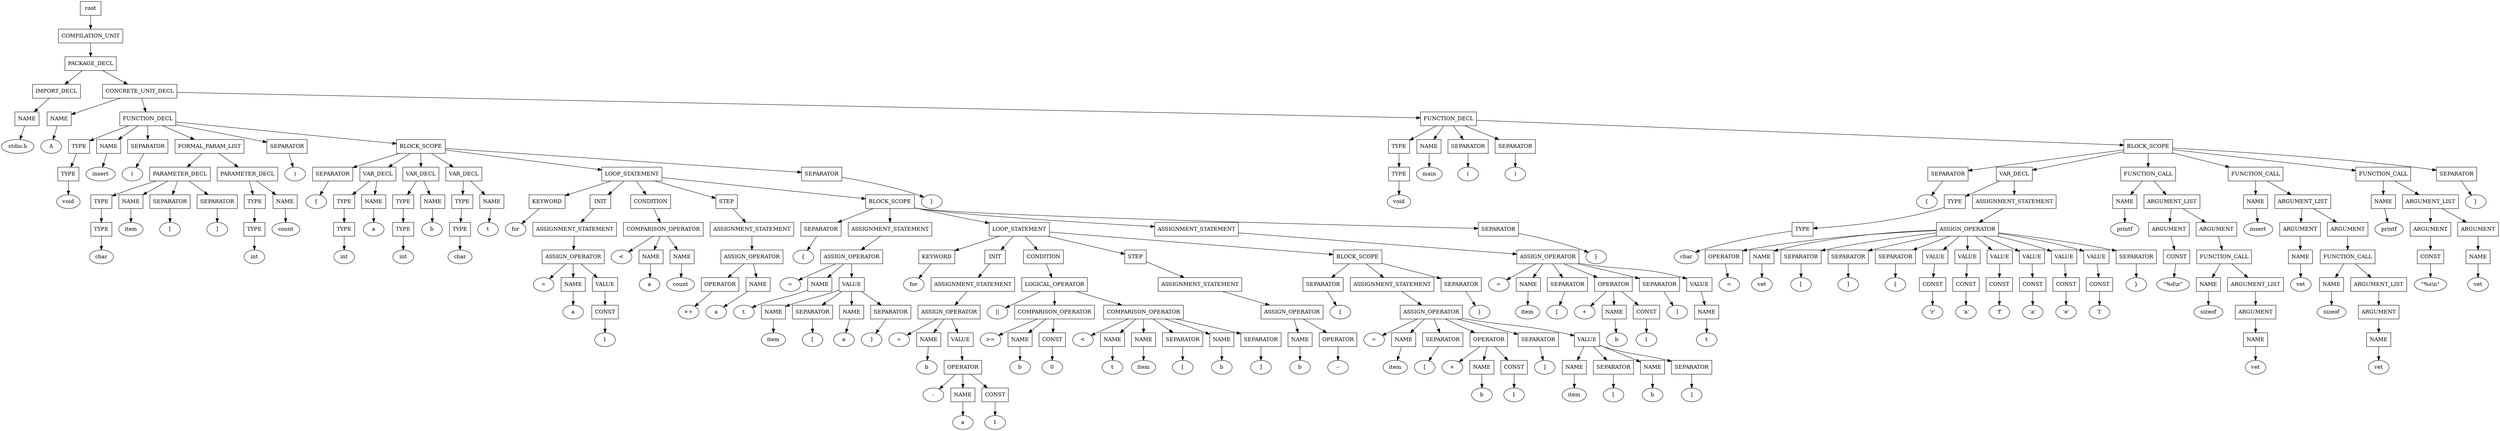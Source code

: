 digraph G {
	splines="TRUE";
	n_0 [label="root", shape="rectangle"]
	n_0 -> n_1
	n_1 [label="COMPILATION_UNIT", shape="rectangle"]
	n_1 -> n_2
	n_2 [label="PACKAGE_DECL", shape="rectangle"]
	n_2 -> n_3
	n_3 [label="IMPORT_DECL", shape="rectangle"]
	n_3 -> n_5
	n_5 [label="NAME", shape="rectangle"]
	n_5 -> n_9
	n_9 [label="stdio.h", shape="ellipse"]
	n_2 -> n_4
	n_4 [label="CONCRETE_UNIT_DECL", shape="rectangle"]
	n_4 -> n_6
	n_6 [label="NAME", shape="rectangle"]
	n_6 -> n_10
	n_10 [label="A", shape="ellipse"]
	n_4 -> n_7
	n_7 [label="FUNCTION_DECL", shape="rectangle"]
	n_7 -> n_11
	n_11 [label="TYPE", shape="rectangle"]
	n_11 -> n_22
	n_22 [label="TYPE", shape="rectangle"]
	n_22 -> n_44
	n_44 [label="void", shape="ellipse"]
	n_7 -> n_12
	n_12 [label="NAME", shape="rectangle"]
	n_12 -> n_23
	n_23 [label="insert", shape="ellipse"]
	n_7 -> n_13
	n_13 [label="SEPARATOR", shape="rectangle"]
	n_13 -> n_24
	n_24 [label="(", shape="ellipse"]
	n_7 -> n_14
	n_14 [label="FORMAL_PARAM_LIST", shape="rectangle"]
	n_14 -> n_25
	n_25 [label="PARAMETER_DECL", shape="rectangle"]
	n_25 -> n_45
	n_45 [label="TYPE", shape="rectangle"]
	n_45 -> n_75
	n_75 [label="TYPE", shape="rectangle"]
	n_75 -> n_107
	n_107 [label="char", shape="ellipse"]
	n_25 -> n_46
	n_46 [label="NAME", shape="rectangle"]
	n_46 -> n_76
	n_76 [label="item", shape="ellipse"]
	n_25 -> n_47
	n_47 [label="SEPARATOR", shape="rectangle"]
	n_47 -> n_77
	n_77 [label="[", shape="ellipse"]
	n_25 -> n_48
	n_48 [label="SEPARATOR", shape="rectangle"]
	n_48 -> n_78
	n_78 [label="]", shape="ellipse"]
	n_14 -> n_26
	n_26 [label="PARAMETER_DECL", shape="rectangle"]
	n_26 -> n_49
	n_49 [label="TYPE", shape="rectangle"]
	n_49 -> n_79
	n_79 [label="TYPE", shape="rectangle"]
	n_79 -> n_108
	n_108 [label="int", shape="ellipse"]
	n_26 -> n_50
	n_50 [label="NAME", shape="rectangle"]
	n_50 -> n_80
	n_80 [label="count", shape="ellipse"]
	n_7 -> n_15
	n_15 [label="SEPARATOR", shape="rectangle"]
	n_15 -> n_27
	n_27 [label=")", shape="ellipse"]
	n_7 -> n_16
	n_16 [label="BLOCK_SCOPE", shape="rectangle"]
	n_16 -> n_28
	n_28 [label="SEPARATOR", shape="rectangle"]
	n_28 -> n_51
	n_51 [label="{", shape="ellipse"]
	n_16 -> n_29
	n_29 [label="VAR_DECL", shape="rectangle"]
	n_29 -> n_52
	n_52 [label="TYPE", shape="rectangle"]
	n_52 -> n_81
	n_81 [label="TYPE", shape="rectangle"]
	n_81 -> n_109
	n_109 [label="int", shape="ellipse"]
	n_29 -> n_53
	n_53 [label="NAME", shape="rectangle"]
	n_53 -> n_82
	n_82 [label="a", shape="ellipse"]
	n_16 -> n_30
	n_30 [label="VAR_DECL", shape="rectangle"]
	n_30 -> n_54
	n_54 [label="TYPE", shape="rectangle"]
	n_54 -> n_83
	n_83 [label="TYPE", shape="rectangle"]
	n_83 -> n_110
	n_110 [label="int", shape="ellipse"]
	n_30 -> n_55
	n_55 [label="NAME", shape="rectangle"]
	n_55 -> n_84
	n_84 [label="b", shape="ellipse"]
	n_16 -> n_31
	n_31 [label="VAR_DECL", shape="rectangle"]
	n_31 -> n_56
	n_56 [label="TYPE", shape="rectangle"]
	n_56 -> n_85
	n_85 [label="TYPE", shape="rectangle"]
	n_85 -> n_111
	n_111 [label="char", shape="ellipse"]
	n_31 -> n_57
	n_57 [label="NAME", shape="rectangle"]
	n_57 -> n_86
	n_86 [label="t", shape="ellipse"]
	n_16 -> n_32
	n_32 [label="LOOP_STATEMENT", shape="rectangle"]
	n_32 -> n_58
	n_58 [label="KEYWORD", shape="rectangle"]
	n_58 -> n_87
	n_87 [label="for", shape="ellipse"]
	n_32 -> n_59
	n_59 [label="INIT", shape="rectangle"]
	n_59 -> n_88
	n_88 [label="ASSIGNMENT_STATEMENT", shape="rectangle"]
	n_88 -> n_112
	n_112 [label="ASSIGN_OPERATOR", shape="rectangle"]
	n_112 -> n_145
	n_145 [label="=", shape="ellipse"]
	n_112 -> n_146
	n_146 [label="NAME", shape="rectangle"]
	n_146 -> n_188
	n_188 [label="a", shape="ellipse"]
	n_112 -> n_147
	n_147 [label="VALUE", shape="rectangle"]
	n_147 -> n_189
	n_189 [label="CONST", shape="rectangle"]
	n_189 -> n_222
	n_222 [label="1", shape="ellipse"]
	n_32 -> n_60
	n_60 [label="CONDITION", shape="rectangle"]
	n_60 -> n_89
	n_89 [label="COMPARISON_OPERATOR", shape="rectangle"]
	n_89 -> n_113
	n_113 [label="&#60;", shape="ellipse"]
	n_89 -> n_114
	n_114 [label="NAME", shape="rectangle"]
	n_114 -> n_148
	n_148 [label="a", shape="ellipse"]
	n_89 -> n_115
	n_115 [label="NAME", shape="rectangle"]
	n_115 -> n_149
	n_149 [label="count", shape="ellipse"]
	n_32 -> n_61
	n_61 [label="STEP", shape="rectangle"]
	n_61 -> n_90
	n_90 [label="ASSIGNMENT_STATEMENT", shape="rectangle"]
	n_90 -> n_116
	n_116 [label="ASSIGN_OPERATOR", shape="rectangle"]
	n_116 -> n_150
	n_150 [label="OPERATOR", shape="rectangle"]
	n_150 -> n_190
	n_190 [label="++", shape="ellipse"]
	n_116 -> n_151
	n_151 [label="NAME", shape="rectangle"]
	n_151 -> n_191
	n_191 [label="a", shape="ellipse"]
	n_32 -> n_62
	n_62 [label="BLOCK_SCOPE", shape="rectangle"]
	n_62 -> n_91
	n_91 [label="SEPARATOR", shape="rectangle"]
	n_91 -> n_117
	n_117 [label="{", shape="ellipse"]
	n_62 -> n_92
	n_92 [label="ASSIGNMENT_STATEMENT", shape="rectangle"]
	n_92 -> n_118
	n_118 [label="ASSIGN_OPERATOR", shape="rectangle"]
	n_118 -> n_152
	n_152 [label="=", shape="ellipse"]
	n_118 -> n_153
	n_153 [label="NAME", shape="rectangle"]
	n_153 -> n_192
	n_192 [label="t", shape="ellipse"]
	n_118 -> n_154
	n_154 [label="VALUE", shape="rectangle"]
	n_154 -> n_193
	n_193 [label="NAME", shape="rectangle"]
	n_193 -> n_223
	n_223 [label="item", shape="ellipse"]
	n_154 -> n_194
	n_194 [label="SEPARATOR", shape="rectangle"]
	n_194 -> n_224
	n_224 [label="[", shape="ellipse"]
	n_154 -> n_195
	n_195 [label="NAME", shape="rectangle"]
	n_195 -> n_225
	n_225 [label="a", shape="ellipse"]
	n_154 -> n_196
	n_196 [label="SEPARATOR", shape="rectangle"]
	n_196 -> n_226
	n_226 [label="]", shape="ellipse"]
	n_62 -> n_93
	n_93 [label="LOOP_STATEMENT", shape="rectangle"]
	n_93 -> n_119
	n_119 [label="KEYWORD", shape="rectangle"]
	n_119 -> n_155
	n_155 [label="for", shape="ellipse"]
	n_93 -> n_120
	n_120 [label="INIT", shape="rectangle"]
	n_120 -> n_156
	n_156 [label="ASSIGNMENT_STATEMENT", shape="rectangle"]
	n_156 -> n_197
	n_197 [label="ASSIGN_OPERATOR", shape="rectangle"]
	n_197 -> n_227
	n_227 [label="=", shape="ellipse"]
	n_197 -> n_228
	n_228 [label="NAME", shape="rectangle"]
	n_228 -> n_252
	n_252 [label="b", shape="ellipse"]
	n_197 -> n_229
	n_229 [label="VALUE", shape="rectangle"]
	n_229 -> n_253
	n_253 [label="OPERATOR", shape="rectangle"]
	n_253 -> n_275
	n_275 [label="-", shape="ellipse"]
	n_253 -> n_276
	n_276 [label="NAME", shape="rectangle"]
	n_276 -> n_284
	n_284 [label="a", shape="ellipse"]
	n_253 -> n_277
	n_277 [label="CONST", shape="rectangle"]
	n_277 -> n_285
	n_285 [label="1", shape="ellipse"]
	n_93 -> n_121
	n_121 [label="CONDITION", shape="rectangle"]
	n_121 -> n_157
	n_157 [label="LOGICAL_OPERATOR", shape="rectangle"]
	n_157 -> n_198
	n_198 [label="||", shape="ellipse"]
	n_157 -> n_199
	n_199 [label="COMPARISON_OPERATOR", shape="rectangle"]
	n_199 -> n_230
	n_230 [label=">=", shape="ellipse"]
	n_199 -> n_231
	n_231 [label="NAME", shape="rectangle"]
	n_231 -> n_254
	n_254 [label="b", shape="ellipse"]
	n_199 -> n_232
	n_232 [label="CONST", shape="rectangle"]
	n_232 -> n_255
	n_255 [label="0", shape="ellipse"]
	n_157 -> n_200
	n_200 [label="COMPARISON_OPERATOR", shape="rectangle"]
	n_200 -> n_233
	n_233 [label="&#60;", shape="ellipse"]
	n_200 -> n_234
	n_234 [label="NAME", shape="rectangle"]
	n_234 -> n_256
	n_256 [label="t", shape="ellipse"]
	n_200 -> n_235
	n_235 [label="NAME", shape="rectangle"]
	n_235 -> n_257
	n_257 [label="item", shape="ellipse"]
	n_200 -> n_236
	n_236 [label="SEPARATOR", shape="rectangle"]
	n_236 -> n_258
	n_258 [label="[", shape="ellipse"]
	n_200 -> n_237
	n_237 [label="NAME", shape="rectangle"]
	n_237 -> n_259
	n_259 [label="b", shape="ellipse"]
	n_200 -> n_238
	n_238 [label="SEPARATOR", shape="rectangle"]
	n_238 -> n_260
	n_260 [label="]", shape="ellipse"]
	n_93 -> n_122
	n_122 [label="STEP", shape="rectangle"]
	n_122 -> n_158
	n_158 [label="ASSIGNMENT_STATEMENT", shape="rectangle"]
	n_158 -> n_201
	n_201 [label="ASSIGN_OPERATOR", shape="rectangle"]
	n_201 -> n_239
	n_239 [label="NAME", shape="rectangle"]
	n_239 -> n_261
	n_261 [label="b", shape="ellipse"]
	n_201 -> n_240
	n_240 [label="OPERATOR", shape="rectangle"]
	n_240 -> n_262
	n_262 [label="--", shape="ellipse"]
	n_93 -> n_123
	n_123 [label="BLOCK_SCOPE", shape="rectangle"]
	n_123 -> n_159
	n_159 [label="SEPARATOR", shape="rectangle"]
	n_159 -> n_202
	n_202 [label="{", shape="ellipse"]
	n_123 -> n_160
	n_160 [label="ASSIGNMENT_STATEMENT", shape="rectangle"]
	n_160 -> n_203
	n_203 [label="ASSIGN_OPERATOR", shape="rectangle"]
	n_203 -> n_241
	n_241 [label="=", shape="ellipse"]
	n_203 -> n_242
	n_242 [label="NAME", shape="rectangle"]
	n_242 -> n_263
	n_263 [label="item", shape="ellipse"]
	n_203 -> n_243
	n_243 [label="SEPARATOR", shape="rectangle"]
	n_243 -> n_264
	n_264 [label="[", shape="ellipse"]
	n_203 -> n_244
	n_244 [label="OPERATOR", shape="rectangle"]
	n_244 -> n_265
	n_265 [label="+", shape="ellipse"]
	n_244 -> n_266
	n_266 [label="NAME", shape="rectangle"]
	n_266 -> n_278
	n_278 [label="b", shape="ellipse"]
	n_244 -> n_267
	n_267 [label="CONST", shape="rectangle"]
	n_267 -> n_279
	n_279 [label="1", shape="ellipse"]
	n_203 -> n_245
	n_245 [label="SEPARATOR", shape="rectangle"]
	n_245 -> n_268
	n_268 [label="]", shape="ellipse"]
	n_203 -> n_246
	n_246 [label="VALUE", shape="rectangle"]
	n_246 -> n_269
	n_269 [label="NAME", shape="rectangle"]
	n_269 -> n_280
	n_280 [label="item", shape="ellipse"]
	n_246 -> n_270
	n_270 [label="SEPARATOR", shape="rectangle"]
	n_270 -> n_281
	n_281 [label="[", shape="ellipse"]
	n_246 -> n_271
	n_271 [label="NAME", shape="rectangle"]
	n_271 -> n_282
	n_282 [label="b", shape="ellipse"]
	n_246 -> n_272
	n_272 [label="SEPARATOR", shape="rectangle"]
	n_272 -> n_283
	n_283 [label="]", shape="ellipse"]
	n_123 -> n_161
	n_161 [label="SEPARATOR", shape="rectangle"]
	n_161 -> n_204
	n_204 [label="}", shape="ellipse"]
	n_62 -> n_94
	n_94 [label="ASSIGNMENT_STATEMENT", shape="rectangle"]
	n_94 -> n_124
	n_124 [label="ASSIGN_OPERATOR", shape="rectangle"]
	n_124 -> n_162
	n_162 [label="=", shape="ellipse"]
	n_124 -> n_163
	n_163 [label="NAME", shape="rectangle"]
	n_163 -> n_205
	n_205 [label="item", shape="ellipse"]
	n_124 -> n_164
	n_164 [label="SEPARATOR", shape="rectangle"]
	n_164 -> n_206
	n_206 [label="[", shape="ellipse"]
	n_124 -> n_165
	n_165 [label="OPERATOR", shape="rectangle"]
	n_165 -> n_207
	n_207 [label="+", shape="ellipse"]
	n_165 -> n_208
	n_208 [label="NAME", shape="rectangle"]
	n_208 -> n_247
	n_247 [label="b", shape="ellipse"]
	n_165 -> n_209
	n_209 [label="CONST", shape="rectangle"]
	n_209 -> n_248
	n_248 [label="1", shape="ellipse"]
	n_124 -> n_166
	n_166 [label="SEPARATOR", shape="rectangle"]
	n_166 -> n_210
	n_210 [label="]", shape="ellipse"]
	n_124 -> n_167
	n_167 [label="VALUE", shape="rectangle"]
	n_167 -> n_211
	n_211 [label="NAME", shape="rectangle"]
	n_211 -> n_249
	n_249 [label="t", shape="ellipse"]
	n_62 -> n_95
	n_95 [label="SEPARATOR", shape="rectangle"]
	n_95 -> n_125
	n_125 [label="}", shape="ellipse"]
	n_16 -> n_33
	n_33 [label="SEPARATOR", shape="rectangle"]
	n_33 -> n_63
	n_63 [label="}", shape="ellipse"]
	n_4 -> n_8
	n_8 [label="FUNCTION_DECL", shape="rectangle"]
	n_8 -> n_17
	n_17 [label="TYPE", shape="rectangle"]
	n_17 -> n_34
	n_34 [label="TYPE", shape="rectangle"]
	n_34 -> n_64
	n_64 [label="void", shape="ellipse"]
	n_8 -> n_18
	n_18 [label="NAME", shape="rectangle"]
	n_18 -> n_35
	n_35 [label="main", shape="ellipse"]
	n_8 -> n_19
	n_19 [label="SEPARATOR", shape="rectangle"]
	n_19 -> n_36
	n_36 [label="(", shape="ellipse"]
	n_8 -> n_20
	n_20 [label="SEPARATOR", shape="rectangle"]
	n_20 -> n_37
	n_37 [label=")", shape="ellipse"]
	n_8 -> n_21
	n_21 [label="BLOCK_SCOPE", shape="rectangle"]
	n_21 -> n_38
	n_38 [label="SEPARATOR", shape="rectangle"]
	n_38 -> n_65
	n_65 [label="{", shape="ellipse"]
	n_21 -> n_39
	n_39 [label="VAR_DECL", shape="rectangle"]
	n_39 -> n_66
	n_66 [label="TYPE", shape="rectangle"]
	n_66 -> n_96
	n_96 [label="TYPE", shape="rectangle"]
	n_96 -> n_126
	n_126 [label="char", shape="ellipse"]
	n_39 -> n_67
	n_67 [label="ASSIGNMENT_STATEMENT", shape="rectangle"]
	n_67 -> n_97
	n_97 [label="ASSIGN_OPERATOR", shape="rectangle"]
	n_97 -> n_127
	n_127 [label="OPERATOR", shape="rectangle"]
	n_127 -> n_168
	n_168 [label="=", shape="ellipse"]
	n_97 -> n_128
	n_128 [label="NAME", shape="rectangle"]
	n_128 -> n_169
	n_169 [label="vet", shape="ellipse"]
	n_97 -> n_129
	n_129 [label="SEPARATOR", shape="rectangle"]
	n_129 -> n_170
	n_170 [label="[", shape="ellipse"]
	n_97 -> n_130
	n_130 [label="SEPARATOR", shape="rectangle"]
	n_130 -> n_171
	n_171 [label="]", shape="ellipse"]
	n_97 -> n_131
	n_131 [label="SEPARATOR", shape="rectangle"]
	n_131 -> n_172
	n_172 [label="{", shape="ellipse"]
	n_97 -> n_132
	n_132 [label="VALUE", shape="rectangle"]
	n_132 -> n_173
	n_173 [label="CONST", shape="rectangle"]
	n_173 -> n_212
	n_212 [label="'r'", shape="ellipse"]
	n_97 -> n_133
	n_133 [label="VALUE", shape="rectangle"]
	n_133 -> n_174
	n_174 [label="CONST", shape="rectangle"]
	n_174 -> n_213
	n_213 [label="'a'", shape="ellipse"]
	n_97 -> n_134
	n_134 [label="VALUE", shape="rectangle"]
	n_134 -> n_175
	n_175 [label="CONST", shape="rectangle"]
	n_175 -> n_214
	n_214 [label="'f'", shape="ellipse"]
	n_97 -> n_135
	n_135 [label="VALUE", shape="rectangle"]
	n_135 -> n_176
	n_176 [label="CONST", shape="rectangle"]
	n_176 -> n_215
	n_215 [label="'a'", shape="ellipse"]
	n_97 -> n_136
	n_136 [label="VALUE", shape="rectangle"]
	n_136 -> n_177
	n_177 [label="CONST", shape="rectangle"]
	n_177 -> n_216
	n_216 [label="'e'", shape="ellipse"]
	n_97 -> n_137
	n_137 [label="VALUE", shape="rectangle"]
	n_137 -> n_178
	n_178 [label="CONST", shape="rectangle"]
	n_178 -> n_217
	n_217 [label="'l'", shape="ellipse"]
	n_97 -> n_138
	n_138 [label="SEPARATOR", shape="rectangle"]
	n_138 -> n_179
	n_179 [label="}", shape="ellipse"]
	n_21 -> n_40
	n_40 [label="FUNCTION_CALL", shape="rectangle"]
	n_40 -> n_68
	n_68 [label="NAME", shape="rectangle"]
	n_68 -> n_98
	n_98 [label="printf", shape="ellipse"]
	n_40 -> n_69
	n_69 [label="ARGUMENT_LIST", shape="rectangle"]
	n_69 -> n_99
	n_99 [label="ARGUMENT", shape="rectangle"]
	n_99 -> n_139
	n_139 [label="CONST", shape="rectangle"]
	n_139 -> n_180
	n_180 [label="\"%d\\n\"", shape="ellipse"]
	n_69 -> n_100
	n_100 [label="ARGUMENT", shape="rectangle"]
	n_100 -> n_140
	n_140 [label="FUNCTION_CALL", shape="rectangle"]
	n_140 -> n_181
	n_181 [label="NAME", shape="rectangle"]
	n_181 -> n_218
	n_218 [label="sizeof", shape="ellipse"]
	n_140 -> n_182
	n_182 [label="ARGUMENT_LIST", shape="rectangle"]
	n_182 -> n_219
	n_219 [label="ARGUMENT", shape="rectangle"]
	n_219 -> n_250
	n_250 [label="NAME", shape="rectangle"]
	n_250 -> n_273
	n_273 [label="vet", shape="ellipse"]
	n_21 -> n_41
	n_41 [label="FUNCTION_CALL", shape="rectangle"]
	n_41 -> n_70
	n_70 [label="NAME", shape="rectangle"]
	n_70 -> n_101
	n_101 [label="insert", shape="ellipse"]
	n_41 -> n_71
	n_71 [label="ARGUMENT_LIST", shape="rectangle"]
	n_71 -> n_102
	n_102 [label="ARGUMENT", shape="rectangle"]
	n_102 -> n_141
	n_141 [label="NAME", shape="rectangle"]
	n_141 -> n_183
	n_183 [label="vet", shape="ellipse"]
	n_71 -> n_103
	n_103 [label="ARGUMENT", shape="rectangle"]
	n_103 -> n_142
	n_142 [label="FUNCTION_CALL", shape="rectangle"]
	n_142 -> n_184
	n_184 [label="NAME", shape="rectangle"]
	n_184 -> n_220
	n_220 [label="sizeof", shape="ellipse"]
	n_142 -> n_185
	n_185 [label="ARGUMENT_LIST", shape="rectangle"]
	n_185 -> n_221
	n_221 [label="ARGUMENT", shape="rectangle"]
	n_221 -> n_251
	n_251 [label="NAME", shape="rectangle"]
	n_251 -> n_274
	n_274 [label="vet", shape="ellipse"]
	n_21 -> n_42
	n_42 [label="FUNCTION_CALL", shape="rectangle"]
	n_42 -> n_72
	n_72 [label="NAME", shape="rectangle"]
	n_72 -> n_104
	n_104 [label="printf", shape="ellipse"]
	n_42 -> n_73
	n_73 [label="ARGUMENT_LIST", shape="rectangle"]
	n_73 -> n_105
	n_105 [label="ARGUMENT", shape="rectangle"]
	n_105 -> n_143
	n_143 [label="CONST", shape="rectangle"]
	n_143 -> n_186
	n_186 [label="\"%s\\n\"", shape="ellipse"]
	n_73 -> n_106
	n_106 [label="ARGUMENT", shape="rectangle"]
	n_106 -> n_144
	n_144 [label="NAME", shape="rectangle"]
	n_144 -> n_187
	n_187 [label="vet", shape="ellipse"]
	n_21 -> n_43
	n_43 [label="SEPARATOR", shape="rectangle"]
	n_43 -> n_74
	n_74 [label="}", shape="ellipse"]
}